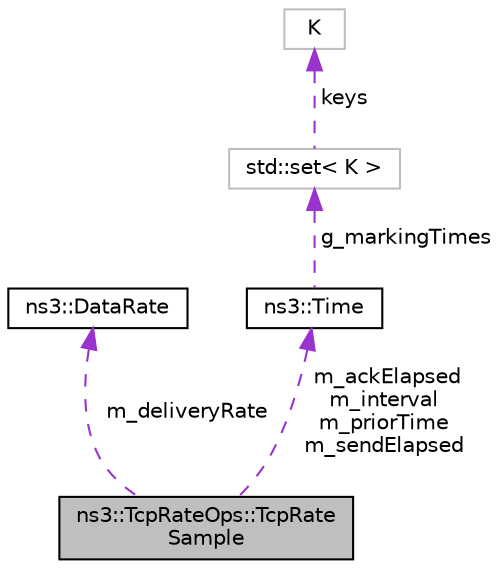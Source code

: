 digraph "ns3::TcpRateOps::TcpRateSample"
{
 // LATEX_PDF_SIZE
  edge [fontname="Helvetica",fontsize="10",labelfontname="Helvetica",labelfontsize="10"];
  node [fontname="Helvetica",fontsize="10",shape=record];
  Node1 [label="ns3::TcpRateOps::TcpRate\lSample",height=0.2,width=0.4,color="black", fillcolor="grey75", style="filled", fontcolor="black",tooltip="Rate Sample structure."];
  Node2 -> Node1 [dir="back",color="darkorchid3",fontsize="10",style="dashed",label=" m_deliveryRate" ,fontname="Helvetica"];
  Node2 [label="ns3::DataRate",height=0.2,width=0.4,color="black", fillcolor="white", style="filled",URL="$classns3_1_1_data_rate.html",tooltip="Class for representing data rates."];
  Node3 -> Node1 [dir="back",color="darkorchid3",fontsize="10",style="dashed",label=" m_ackElapsed\nm_interval\nm_priorTime\nm_sendElapsed" ,fontname="Helvetica"];
  Node3 [label="ns3::Time",height=0.2,width=0.4,color="black", fillcolor="white", style="filled",URL="$classns3_1_1_time.html",tooltip="Simulation virtual time values and global simulation resolution."];
  Node4 -> Node3 [dir="back",color="darkorchid3",fontsize="10",style="dashed",label=" g_markingTimes" ,fontname="Helvetica"];
  Node4 [label="std::set\< K \>",height=0.2,width=0.4,color="grey75", fillcolor="white", style="filled",tooltip=" "];
  Node5 -> Node4 [dir="back",color="darkorchid3",fontsize="10",style="dashed",label=" keys" ,fontname="Helvetica"];
  Node5 [label="K",height=0.2,width=0.4,color="grey75", fillcolor="white", style="filled",tooltip=" "];
}
